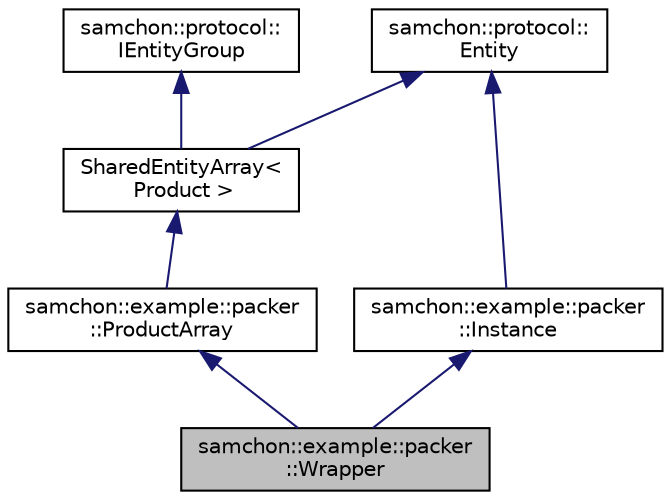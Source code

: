 digraph "samchon::example::packer::Wrapper"
{
  edge [fontname="Helvetica",fontsize="10",labelfontname="Helvetica",labelfontsize="10"];
  node [fontname="Helvetica",fontsize="10",shape=record];
  Node1 [label="samchon::example::packer\l::Wrapper",height=0.2,width=0.4,color="black", fillcolor="grey75", style="filled", fontcolor="black"];
  Node2 -> Node1 [dir="back",color="midnightblue",fontsize="10",style="solid",fontname="Helvetica"];
  Node2 [label="samchon::example::packer\l::ProductArray",height=0.2,width=0.4,color="black", fillcolor="white", style="filled",URL="$d8/de8/classsamchon_1_1example_1_1packer_1_1ProductArray.html",tooltip="An array of Product objects. "];
  Node3 -> Node2 [dir="back",color="midnightblue",fontsize="10",style="solid",fontname="Helvetica"];
  Node3 [label="SharedEntityArray\<\l Product \>",height=0.2,width=0.4,color="black", fillcolor="white", style="filled",URL="$d4/deb/classsamchon_1_1protocol_1_1EntityGroup.html",tooltip="An Entity and a container of children Entity objects. "];
  Node4 -> Node3 [dir="back",color="midnightblue",fontsize="10",style="solid",fontname="Helvetica"];
  Node4 [label="samchon::protocol::\lEntity",height=0.2,width=0.4,color="black", fillcolor="white", style="filled",URL="$d0/d3e/classsamchon_1_1protocol_1_1Entity.html",tooltip="An entity, a standard data class. "];
  Node5 -> Node3 [dir="back",color="midnightblue",fontsize="10",style="solid",fontname="Helvetica"];
  Node5 [label="samchon::protocol::\lIEntityGroup",height=0.2,width=0.4,color="black", fillcolor="white", style="filled",URL="$d9/d4c/classsamchon_1_1protocol_1_1IEntityGroup.html",tooltip="An iternface for entity group. "];
  Node6 -> Node1 [dir="back",color="midnightblue",fontsize="10",style="solid",fontname="Helvetica"];
  Node6 [label="samchon::example::packer\l::Instance",height=0.2,width=0.4,color="black", fillcolor="white", style="filled",URL="$dc/d54/classsamchon_1_1example_1_1packer_1_1Instance.html",tooltip="A physical instance. "];
  Node4 -> Node6 [dir="back",color="midnightblue",fontsize="10",style="solid",fontname="Helvetica"];
}
